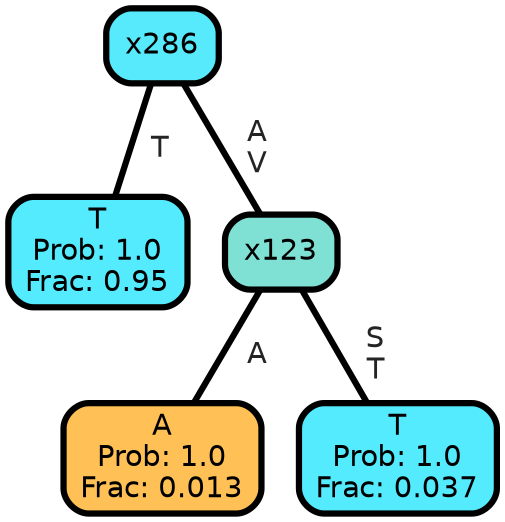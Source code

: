 graph Tree {
node [shape=box, style="filled, rounded",color="black",penwidth="3",fontcolor="black",                 fontname=helvetica] ;
graph [ranksep="0 equally", splines=straight,                 bgcolor=transparent, dpi=200] ;
edge [fontname=helvetica, fontweight=bold,fontcolor=grey14,color=black] ;
0 [label="T
Prob: 1.0
Frac: 0.95", fillcolor="#55ebff"] ;
1 [label="x286", fillcolor="#57eafc"] ;
2 [label="A
Prob: 1.0
Frac: 0.013", fillcolor="#ffc155"] ;
3 [label="x123", fillcolor="#7fe0d4"] ;
4 [label="T
Prob: 1.0
Frac: 0.037", fillcolor="#55ebff"] ;
1 -- 0 [label=" T",penwidth=3] ;
1 -- 3 [label=" A\n V",penwidth=3] ;
3 -- 2 [label=" A",penwidth=3] ;
3 -- 4 [label=" S\n T",penwidth=3] ;
{rank = same;}}